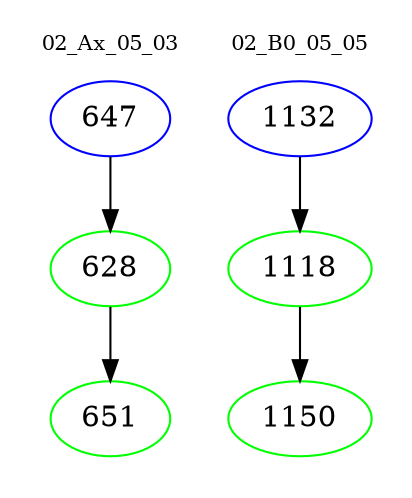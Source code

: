 digraph{
subgraph cluster_0 {
color = white
label = "02_Ax_05_03";
fontsize=10;
T0_647 [label="647", color="blue"]
T0_647 -> T0_628 [color="black"]
T0_628 [label="628", color="green"]
T0_628 -> T0_651 [color="black"]
T0_651 [label="651", color="green"]
}
subgraph cluster_1 {
color = white
label = "02_B0_05_05";
fontsize=10;
T1_1132 [label="1132", color="blue"]
T1_1132 -> T1_1118 [color="black"]
T1_1118 [label="1118", color="green"]
T1_1118 -> T1_1150 [color="black"]
T1_1150 [label="1150", color="green"]
}
}
